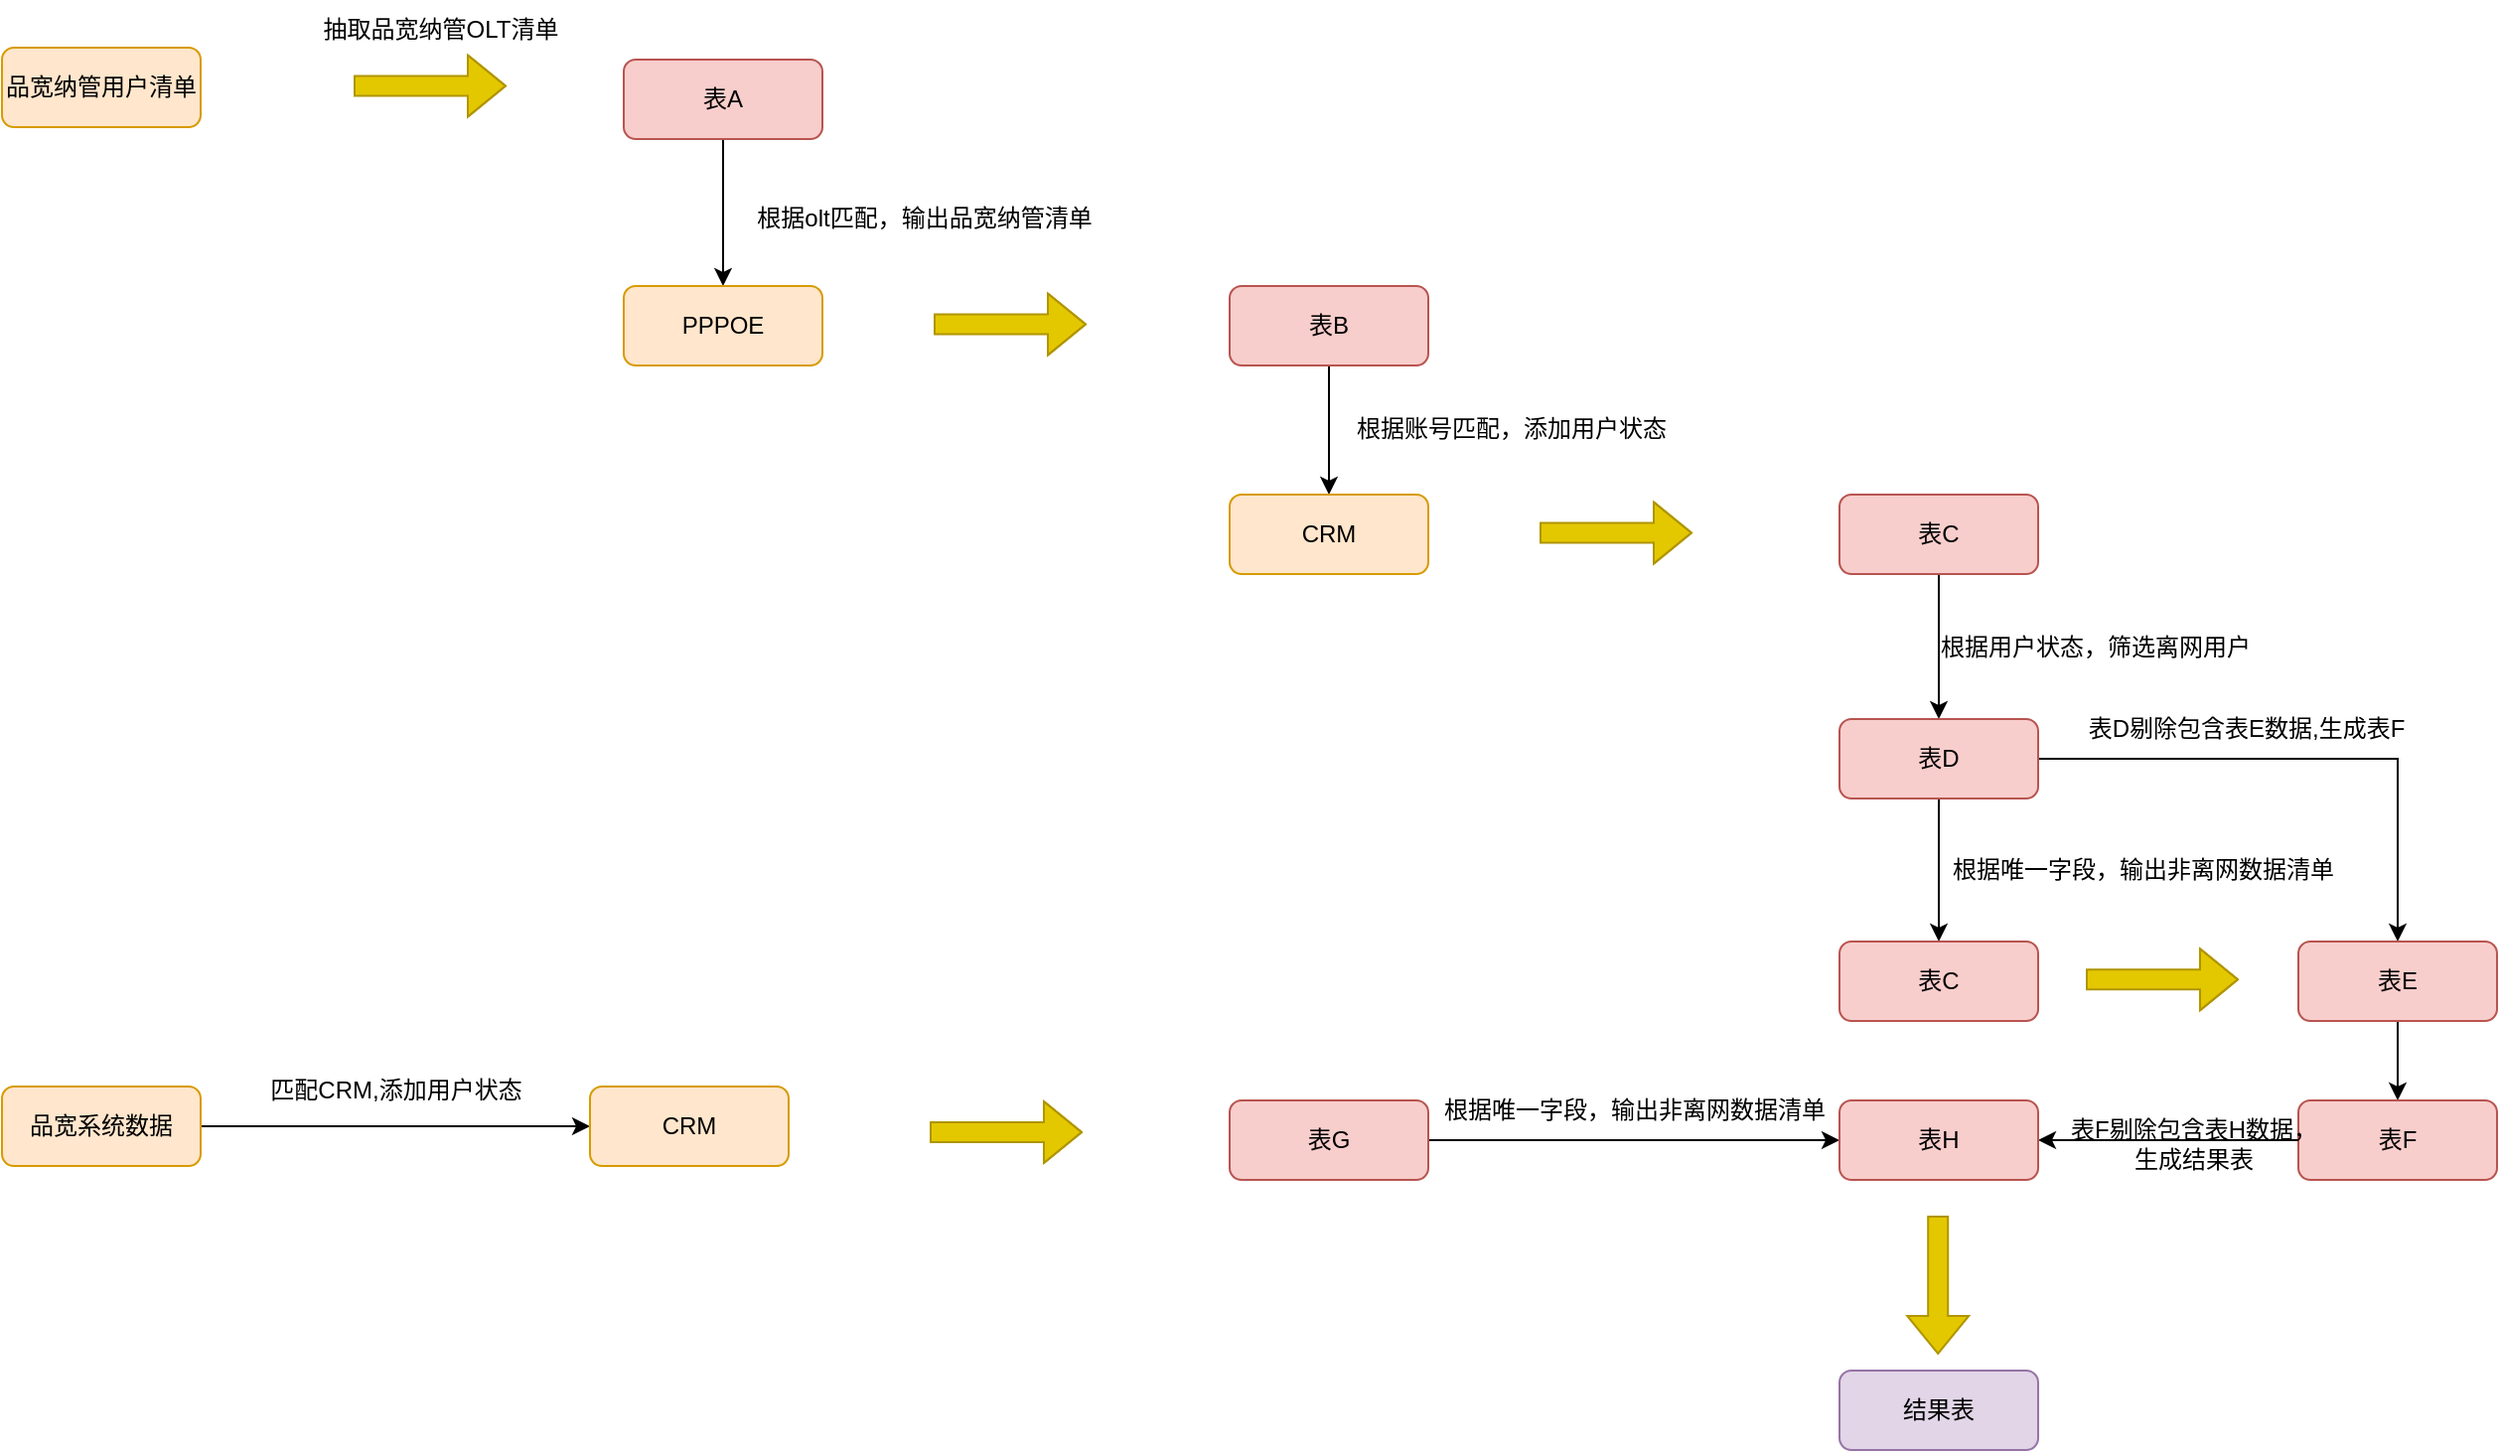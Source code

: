 <mxfile version="24.7.5">
  <diagram name="第 1 页" id="zq0cD2xfQtit6gEOxGs1">
    <mxGraphModel dx="1628" dy="985" grid="0" gridSize="10" guides="1" tooltips="1" connect="1" arrows="1" fold="1" page="0" pageScale="1" pageWidth="827" pageHeight="1169" math="0" shadow="0">
      <root>
        <mxCell id="0" />
        <mxCell id="1" parent="0" />
        <mxCell id="BXuKxP18opVDW-bv9CVI-1" value="品宽纳管用户清单" style="rounded=1;whiteSpace=wrap;html=1;fillColor=#ffe6cc;strokeColor=#d79b00;" vertex="1" parent="1">
          <mxGeometry x="120" y="160" width="100" height="40" as="geometry" />
        </mxCell>
        <mxCell id="BXuKxP18opVDW-bv9CVI-5" value="" style="shape=flexArrow;endArrow=classic;html=1;rounded=0;fillColor=#e3c800;strokeColor=#B09500;" edge="1" parent="1">
          <mxGeometry width="50" height="50" relative="1" as="geometry">
            <mxPoint x="297" y="179.29" as="sourcePoint" />
            <mxPoint x="374" y="179.29" as="targetPoint" />
            <Array as="points">
              <mxPoint x="413" y="179.29" />
            </Array>
          </mxGeometry>
        </mxCell>
        <mxCell id="BXuKxP18opVDW-bv9CVI-6" value="抽取品宽纳管OLT清单" style="text;html=1;align=center;verticalAlign=middle;whiteSpace=wrap;rounded=0;" vertex="1" parent="1">
          <mxGeometry x="272" y="136" width="138" height="30" as="geometry" />
        </mxCell>
        <mxCell id="BXuKxP18opVDW-bv9CVI-9" style="edgeStyle=orthogonalEdgeStyle;rounded=0;orthogonalLoop=1;jettySize=auto;html=1;entryX=0.5;entryY=0;entryDx=0;entryDy=0;" edge="1" parent="1" source="BXuKxP18opVDW-bv9CVI-7" target="BXuKxP18opVDW-bv9CVI-8">
          <mxGeometry relative="1" as="geometry" />
        </mxCell>
        <mxCell id="BXuKxP18opVDW-bv9CVI-7" value="表A" style="rounded=1;whiteSpace=wrap;html=1;fillColor=#f8cecc;strokeColor=#b85450;" vertex="1" parent="1">
          <mxGeometry x="433" y="166" width="100" height="40" as="geometry" />
        </mxCell>
        <mxCell id="BXuKxP18opVDW-bv9CVI-8" value="PPPOE" style="rounded=1;whiteSpace=wrap;html=1;fillColor=#ffe6cc;strokeColor=#d79b00;" vertex="1" parent="1">
          <mxGeometry x="433" y="280" width="100" height="40" as="geometry" />
        </mxCell>
        <mxCell id="BXuKxP18opVDW-bv9CVI-10" value="根据olt匹配，输出品宽纳管清单" style="text;html=1;align=center;verticalAlign=middle;whiteSpace=wrap;rounded=0;" vertex="1" parent="1">
          <mxGeometry x="494" y="231" width="181" height="30" as="geometry" />
        </mxCell>
        <mxCell id="BXuKxP18opVDW-bv9CVI-11" value="" style="shape=flexArrow;endArrow=classic;html=1;rounded=0;fillColor=#e3c800;strokeColor=#B09500;" edge="1" parent="1">
          <mxGeometry width="50" height="50" relative="1" as="geometry">
            <mxPoint x="589" y="299.29" as="sourcePoint" />
            <mxPoint x="666" y="299.29" as="targetPoint" />
            <Array as="points">
              <mxPoint x="705" y="299.29" />
            </Array>
          </mxGeometry>
        </mxCell>
        <mxCell id="BXuKxP18opVDW-bv9CVI-16" style="edgeStyle=orthogonalEdgeStyle;rounded=0;orthogonalLoop=1;jettySize=auto;html=1;exitX=0.5;exitY=1;exitDx=0;exitDy=0;" edge="1" parent="1" source="BXuKxP18opVDW-bv9CVI-12" target="BXuKxP18opVDW-bv9CVI-13">
          <mxGeometry relative="1" as="geometry" />
        </mxCell>
        <mxCell id="BXuKxP18opVDW-bv9CVI-12" value="表B" style="rounded=1;whiteSpace=wrap;html=1;fillColor=#f8cecc;strokeColor=#b85450;" vertex="1" parent="1">
          <mxGeometry x="738" y="280" width="100" height="40" as="geometry" />
        </mxCell>
        <mxCell id="BXuKxP18opVDW-bv9CVI-13" value="CRM" style="rounded=1;whiteSpace=wrap;html=1;fillColor=#ffe6cc;strokeColor=#d79b00;" vertex="1" parent="1">
          <mxGeometry x="738" y="385" width="100" height="40" as="geometry" />
        </mxCell>
        <mxCell id="BXuKxP18opVDW-bv9CVI-14" value="" style="shape=flexArrow;endArrow=classic;html=1;rounded=0;fillColor=#e3c800;strokeColor=#B09500;" edge="1" parent="1">
          <mxGeometry width="50" height="50" relative="1" as="geometry">
            <mxPoint x="894" y="404.29" as="sourcePoint" />
            <mxPoint x="971" y="404.29" as="targetPoint" />
            <Array as="points">
              <mxPoint x="1010" y="404.29" />
            </Array>
          </mxGeometry>
        </mxCell>
        <mxCell id="BXuKxP18opVDW-bv9CVI-21" style="edgeStyle=orthogonalEdgeStyle;rounded=0;orthogonalLoop=1;jettySize=auto;html=1;entryX=0.5;entryY=0;entryDx=0;entryDy=0;" edge="1" parent="1" source="BXuKxP18opVDW-bv9CVI-15" target="BXuKxP18opVDW-bv9CVI-18">
          <mxGeometry relative="1" as="geometry" />
        </mxCell>
        <mxCell id="BXuKxP18opVDW-bv9CVI-15" value="表C" style="rounded=1;whiteSpace=wrap;html=1;fillColor=#f8cecc;strokeColor=#b85450;" vertex="1" parent="1">
          <mxGeometry x="1045" y="385" width="100" height="40" as="geometry" />
        </mxCell>
        <mxCell id="BXuKxP18opVDW-bv9CVI-17" value="根据账号匹配，添加用户状态" style="text;html=1;align=center;verticalAlign=middle;whiteSpace=wrap;rounded=0;" vertex="1" parent="1">
          <mxGeometry x="797" y="337" width="166" height="30" as="geometry" />
        </mxCell>
        <mxCell id="BXuKxP18opVDW-bv9CVI-24" style="edgeStyle=orthogonalEdgeStyle;rounded=0;orthogonalLoop=1;jettySize=auto;html=1;entryX=0.5;entryY=0;entryDx=0;entryDy=0;" edge="1" parent="1" source="BXuKxP18opVDW-bv9CVI-18" target="BXuKxP18opVDW-bv9CVI-23">
          <mxGeometry relative="1" as="geometry" />
        </mxCell>
        <mxCell id="BXuKxP18opVDW-bv9CVI-27" style="edgeStyle=orthogonalEdgeStyle;rounded=0;orthogonalLoop=1;jettySize=auto;html=1;entryX=0.5;entryY=0;entryDx=0;entryDy=0;" edge="1" parent="1" source="BXuKxP18opVDW-bv9CVI-18" target="BXuKxP18opVDW-bv9CVI-25">
          <mxGeometry relative="1" as="geometry" />
        </mxCell>
        <mxCell id="BXuKxP18opVDW-bv9CVI-18" value="表D" style="rounded=1;whiteSpace=wrap;html=1;fillColor=#f8cecc;strokeColor=#b85450;" vertex="1" parent="1">
          <mxGeometry x="1045" y="498" width="100" height="40" as="geometry" />
        </mxCell>
        <mxCell id="BXuKxP18opVDW-bv9CVI-22" value="根据用户状态，筛选离网用户" style="text;html=1;align=center;verticalAlign=middle;whiteSpace=wrap;rounded=0;" vertex="1" parent="1">
          <mxGeometry x="1082" y="447" width="184" height="30" as="geometry" />
        </mxCell>
        <mxCell id="BXuKxP18opVDW-bv9CVI-23" value="表C" style="rounded=1;whiteSpace=wrap;html=1;fillColor=#f8cecc;strokeColor=#b85450;" vertex="1" parent="1">
          <mxGeometry x="1045" y="610" width="100" height="40" as="geometry" />
        </mxCell>
        <mxCell id="BXuKxP18opVDW-bv9CVI-37" style="edgeStyle=orthogonalEdgeStyle;rounded=0;orthogonalLoop=1;jettySize=auto;html=1;entryX=0.5;entryY=0;entryDx=0;entryDy=0;" edge="1" parent="1" source="BXuKxP18opVDW-bv9CVI-25" target="BXuKxP18opVDW-bv9CVI-29">
          <mxGeometry relative="1" as="geometry" />
        </mxCell>
        <mxCell id="BXuKxP18opVDW-bv9CVI-25" value="表E" style="rounded=1;whiteSpace=wrap;html=1;fillColor=#f8cecc;strokeColor=#b85450;" vertex="1" parent="1">
          <mxGeometry x="1276" y="610" width="100" height="40" as="geometry" />
        </mxCell>
        <mxCell id="BXuKxP18opVDW-bv9CVI-26" value="" style="shape=flexArrow;endArrow=classic;html=1;rounded=0;fillColor=#e3c800;strokeColor=#B09500;" edge="1" parent="1">
          <mxGeometry width="50" height="50" relative="1" as="geometry">
            <mxPoint x="1169" y="629.17" as="sourcePoint" />
            <mxPoint x="1246" y="629.17" as="targetPoint" />
            <Array as="points">
              <mxPoint x="1285" y="629.17" />
            </Array>
          </mxGeometry>
        </mxCell>
        <mxCell id="BXuKxP18opVDW-bv9CVI-51" style="edgeStyle=orthogonalEdgeStyle;rounded=0;orthogonalLoop=1;jettySize=auto;html=1;entryX=1;entryY=0.5;entryDx=0;entryDy=0;" edge="1" parent="1" source="BXuKxP18opVDW-bv9CVI-29" target="BXuKxP18opVDW-bv9CVI-48">
          <mxGeometry relative="1" as="geometry" />
        </mxCell>
        <mxCell id="BXuKxP18opVDW-bv9CVI-29" value="表F" style="rounded=1;whiteSpace=wrap;html=1;fillColor=#f8cecc;strokeColor=#b85450;" vertex="1" parent="1">
          <mxGeometry x="1276" y="690" width="100" height="40" as="geometry" />
        </mxCell>
        <mxCell id="BXuKxP18opVDW-bv9CVI-33" style="edgeStyle=orthogonalEdgeStyle;rounded=0;orthogonalLoop=1;jettySize=auto;html=1;entryX=0;entryY=0.5;entryDx=0;entryDy=0;" edge="1" parent="1" source="BXuKxP18opVDW-bv9CVI-30" target="BXuKxP18opVDW-bv9CVI-31">
          <mxGeometry relative="1" as="geometry" />
        </mxCell>
        <mxCell id="BXuKxP18opVDW-bv9CVI-30" value="品宽系统数据" style="rounded=1;whiteSpace=wrap;html=1;fillColor=#ffe6cc;strokeColor=#d79b00;" vertex="1" parent="1">
          <mxGeometry x="120" y="683" width="100" height="40" as="geometry" />
        </mxCell>
        <mxCell id="BXuKxP18opVDW-bv9CVI-31" value="CRM" style="rounded=1;whiteSpace=wrap;html=1;fillColor=#ffe6cc;strokeColor=#d79b00;" vertex="1" parent="1">
          <mxGeometry x="416" y="683" width="100" height="40" as="geometry" />
        </mxCell>
        <mxCell id="BXuKxP18opVDW-bv9CVI-34" value="匹配CRM,添加用户状态" style="text;html=1;align=center;verticalAlign=middle;whiteSpace=wrap;rounded=0;" vertex="1" parent="1">
          <mxGeometry x="252" y="670" width="133" height="30" as="geometry" />
        </mxCell>
        <mxCell id="BXuKxP18opVDW-bv9CVI-35" value="" style="shape=flexArrow;endArrow=classic;html=1;rounded=0;fillColor=#e3c800;strokeColor=#B09500;" edge="1" parent="1">
          <mxGeometry width="50" height="50" relative="1" as="geometry">
            <mxPoint x="587" y="706" as="sourcePoint" />
            <mxPoint x="664" y="706" as="targetPoint" />
            <Array as="points">
              <mxPoint x="703" y="706" />
            </Array>
          </mxGeometry>
        </mxCell>
        <mxCell id="BXuKxP18opVDW-bv9CVI-49" style="edgeStyle=orthogonalEdgeStyle;rounded=0;orthogonalLoop=1;jettySize=auto;html=1;entryX=0;entryY=0.5;entryDx=0;entryDy=0;" edge="1" parent="1" source="BXuKxP18opVDW-bv9CVI-36" target="BXuKxP18opVDW-bv9CVI-48">
          <mxGeometry relative="1" as="geometry" />
        </mxCell>
        <mxCell id="BXuKxP18opVDW-bv9CVI-36" value="表G" style="rounded=1;whiteSpace=wrap;html=1;fillColor=#f8cecc;strokeColor=#b85450;" vertex="1" parent="1">
          <mxGeometry x="738" y="690" width="100" height="40" as="geometry" />
        </mxCell>
        <mxCell id="BXuKxP18opVDW-bv9CVI-45" value="结果表" style="rounded=1;whiteSpace=wrap;html=1;fillColor=#e1d5e7;strokeColor=#9673a6;" vertex="1" parent="1">
          <mxGeometry x="1045" y="826" width="100" height="40" as="geometry" />
        </mxCell>
        <mxCell id="BXuKxP18opVDW-bv9CVI-46" value="根据唯一字段，输出非离网数据清单" style="text;html=1;align=center;verticalAlign=middle;whiteSpace=wrap;rounded=0;" vertex="1" parent="1">
          <mxGeometry x="1098" y="559" width="200" height="30" as="geometry" />
        </mxCell>
        <mxCell id="BXuKxP18opVDW-bv9CVI-47" value="表D剔除包含表E数据,生成表F" style="text;html=1;align=center;verticalAlign=middle;whiteSpace=wrap;rounded=0;" vertex="1" parent="1">
          <mxGeometry x="1150" y="488" width="200" height="30" as="geometry" />
        </mxCell>
        <mxCell id="BXuKxP18opVDW-bv9CVI-48" value="表H" style="rounded=1;whiteSpace=wrap;html=1;fillColor=#f8cecc;strokeColor=#b85450;" vertex="1" parent="1">
          <mxGeometry x="1045" y="690" width="100" height="40" as="geometry" />
        </mxCell>
        <mxCell id="BXuKxP18opVDW-bv9CVI-50" value="根据唯一字段，输出非离网数据清单" style="text;html=1;align=center;verticalAlign=middle;whiteSpace=wrap;rounded=0;" vertex="1" parent="1">
          <mxGeometry x="842" y="680" width="200" height="30" as="geometry" />
        </mxCell>
        <mxCell id="BXuKxP18opVDW-bv9CVI-52" value="表F剔除包含表H数据，生成结果表" style="text;html=1;align=center;verticalAlign=middle;whiteSpace=wrap;rounded=0;" vertex="1" parent="1">
          <mxGeometry x="1158" y="677" width="131" height="70" as="geometry" />
        </mxCell>
        <mxCell id="BXuKxP18opVDW-bv9CVI-53" value="" style="shape=flexArrow;endArrow=classic;html=1;rounded=0;fillColor=#e3c800;strokeColor=#B09500;" edge="1" parent="1">
          <mxGeometry width="50" height="50" relative="1" as="geometry">
            <mxPoint x="1094.6" y="748" as="sourcePoint" />
            <mxPoint x="1094.6" y="818" as="targetPoint" />
          </mxGeometry>
        </mxCell>
      </root>
    </mxGraphModel>
  </diagram>
</mxfile>
